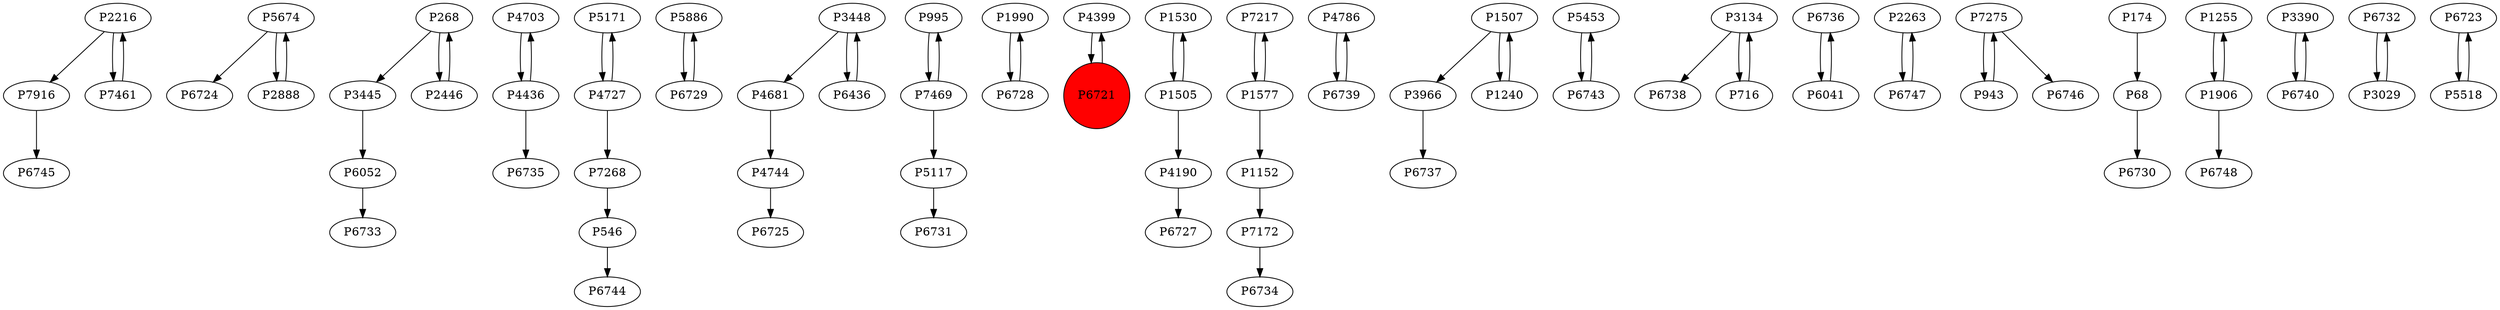 digraph {
	P7916 -> P6745
	P5674 -> P6724
	P268 -> P3445
	P4703 -> P4436
	P5171 -> P4727
	P2216 -> P7916
	P2446 -> P268
	P5886 -> P6729
	P3448 -> P4681
	P268 -> P2446
	P5674 -> P2888
	P995 -> P7469
	P1990 -> P6728
	P7268 -> P546
	P6728 -> P1990
	P4399 -> P6721
	P1530 -> P1505
	P7217 -> P1577
	P4786 -> P6739
	P3966 -> P6737
	P5453 -> P6743
	P6052 -> P6733
	P2888 -> P5674
	P3134 -> P6738
	P3134 -> P716
	P4744 -> P6725
	P6736 -> P6041
	P3448 -> P6436
	P6041 -> P6736
	P2263 -> P6747
	P7275 -> P943
	P6729 -> P5886
	P68 -> P6730
	P1255 -> P1906
	P3390 -> P6740
	P1906 -> P1255
	P6732 -> P3029
	P1505 -> P1530
	P4190 -> P6727
	P2216 -> P7461
	P6740 -> P3390
	P6747 -> P2263
	P6721 -> P4399
	P7275 -> P6746
	P7461 -> P2216
	P7469 -> P5117
	P1577 -> P1152
	P6723 -> P5518
	P4436 -> P4703
	P174 -> P68
	P6739 -> P4786
	P7172 -> P6734
	P1507 -> P1240
	P5518 -> P6723
	P1577 -> P7217
	P4727 -> P7268
	P6743 -> P5453
	P3029 -> P6732
	P546 -> P6744
	P1240 -> P1507
	P7469 -> P995
	P943 -> P7275
	P1505 -> P4190
	P4727 -> P5171
	P3445 -> P6052
	P1906 -> P6748
	P6436 -> P3448
	P5117 -> P6731
	P4681 -> P4744
	P1507 -> P3966
	P4436 -> P6735
	P716 -> P3134
	P1152 -> P7172
	P6721 [shape=circle]
	P6721 [style=filled]
	P6721 [fillcolor=red]
}